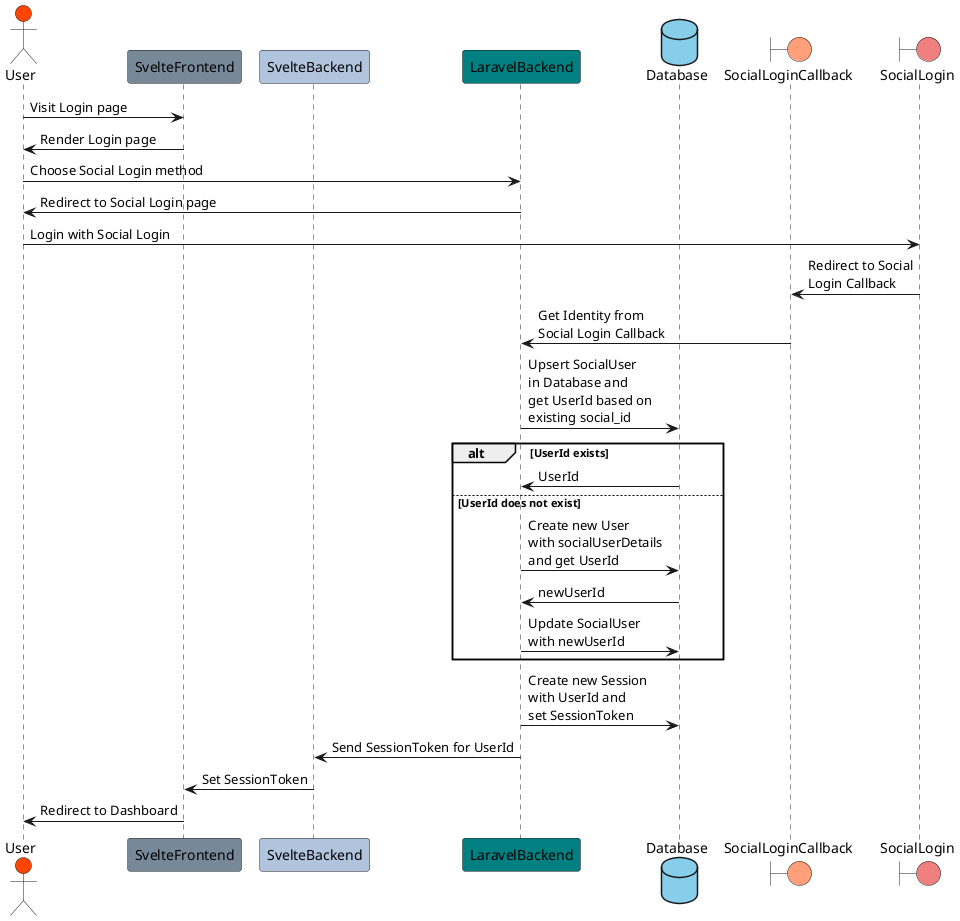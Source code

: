 @startuml Authentication Sequence Diagram
actor User #OrangeRed
participant SvelteFrontend #LightSlateGrey
participant SvelteBackend #LightSteelBlue
participant LaravelBackend #Teal
database Database #SkyBlue
boundary SocialLoginCallback #LightSalmon
boundary SocialLogin #LightCoral

User -> SvelteFrontend: Visit Login page
SvelteFrontend -> User: Render Login page
User -> LaravelBackend: Choose Social Login method
LaravelBackend -> User: Redirect to Social Login page
User -> SocialLogin: Login with Social Login
SocialLogin -> SocialLoginCallback: Redirect to Social\nLogin Callback
SocialLoginCallback -> LaravelBackend: Get Identity from\nSocial Login Callback

LaravelBackend -> Database: Upsert SocialUser\nin Database and\nget UserId based on\nexisting social_id 
alt UserId exists
    Database -> LaravelBackend: UserId
else UserId does not exist
    LaravelBackend -> Database: Create new User\nwith socialUserDetails\nand get UserId
    Database -> LaravelBackend: newUserId
    LaravelBackend -> Database: Update SocialUser\nwith newUserId
end
LaravelBackend -> Database: Create new Session\nwith UserId and\nset SessionToken
LaravelBackend -> SvelteBackend: Send SessionToken for UserId
SvelteBackend -> SvelteFrontend: Set SessionToken
SvelteFrontend -> User: Redirect to Dashboard
@enduml
